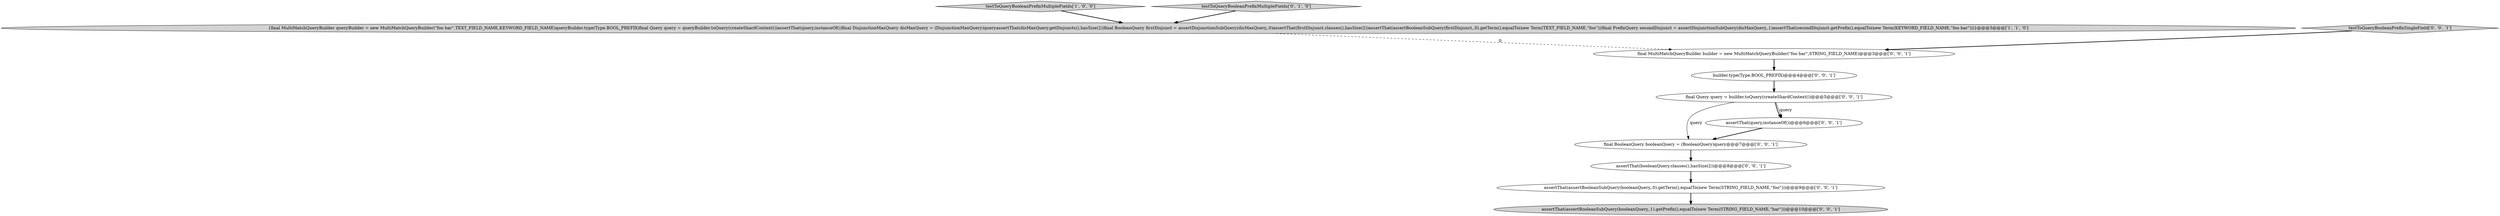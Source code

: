 digraph {
3 [style = filled, label = "final MultiMatchQueryBuilder builder = new MultiMatchQueryBuilder(\"foo bar\",STRING_FIELD_NAME)@@@3@@@['0', '0', '1']", fillcolor = white, shape = ellipse image = "AAA0AAABBB3BBB"];
4 [style = filled, label = "assertThat(booleanQuery.clauses(),hasSize(2))@@@8@@@['0', '0', '1']", fillcolor = white, shape = ellipse image = "AAA0AAABBB3BBB"];
5 [style = filled, label = "final BooleanQuery booleanQuery = (BooleanQuery)query@@@7@@@['0', '0', '1']", fillcolor = white, shape = ellipse image = "AAA0AAABBB3BBB"];
6 [style = filled, label = "assertThat(assertBooleanSubQuery(booleanQuery,,1).getPrefix(),equalTo(new Term(STRING_FIELD_NAME,\"bar\")))@@@10@@@['0', '0', '1']", fillcolor = lightgray, shape = ellipse image = "AAA0AAABBB3BBB"];
0 [style = filled, label = "{final MultiMatchQueryBuilder queryBuilder = new MultiMatchQueryBuilder(\"foo bar\",TEXT_FIELD_NAME,KEYWORD_FIELD_NAME)queryBuilder.type(Type.BOOL_PREFIX)final Query query = queryBuilder.toQuery(createShardContext())assertThat(query,instanceOf())final DisjunctionMaxQuery disMaxQuery = (DisjunctionMaxQuery)queryassertThat(disMaxQuery.getDisjuncts(),hasSize(2))final BooleanQuery firstDisjunct = assertDisjunctionSubQuery(disMaxQuery,,0)assertThat(firstDisjunct.clauses(),hasSize(2))assertThat(assertBooleanSubQuery(firstDisjunct,,0).getTerm(),equalTo(new Term(TEXT_FIELD_NAME,\"foo\")))final PrefixQuery secondDisjunct = assertDisjunctionSubQuery(disMaxQuery,,1)assertThat(secondDisjunct.getPrefix(),equalTo(new Term(KEYWORD_FIELD_NAME,\"foo bar\")))}@@@3@@@['1', '1', '0']", fillcolor = lightgray, shape = ellipse image = "AAA0AAABBB1BBB"];
11 [style = filled, label = "testToQueryBooleanPrefixSingleField['0', '0', '1']", fillcolor = lightgray, shape = diamond image = "AAA0AAABBB3BBB"];
10 [style = filled, label = "assertThat(assertBooleanSubQuery(booleanQuery,,0).getTerm(),equalTo(new Term(STRING_FIELD_NAME,\"foo\")))@@@9@@@['0', '0', '1']", fillcolor = white, shape = ellipse image = "AAA0AAABBB3BBB"];
1 [style = filled, label = "testToQueryBooleanPrefixMultipleFields['1', '0', '0']", fillcolor = lightgray, shape = diamond image = "AAA0AAABBB1BBB"];
8 [style = filled, label = "assertThat(query,instanceOf())@@@6@@@['0', '0', '1']", fillcolor = white, shape = ellipse image = "AAA0AAABBB3BBB"];
7 [style = filled, label = "final Query query = builder.toQuery(createShardContext())@@@5@@@['0', '0', '1']", fillcolor = white, shape = ellipse image = "AAA0AAABBB3BBB"];
9 [style = filled, label = "builder.type(Type.BOOL_PREFIX)@@@4@@@['0', '0', '1']", fillcolor = white, shape = ellipse image = "AAA0AAABBB3BBB"];
2 [style = filled, label = "testToQueryBooleanPrefixMultipleFields['0', '1', '0']", fillcolor = lightgray, shape = diamond image = "AAA0AAABBB2BBB"];
4->10 [style = bold, label=""];
11->3 [style = bold, label=""];
2->0 [style = bold, label=""];
7->5 [style = solid, label="query"];
0->3 [style = dashed, label="0"];
7->8 [style = bold, label=""];
8->5 [style = bold, label=""];
10->6 [style = bold, label=""];
3->9 [style = bold, label=""];
7->8 [style = solid, label="query"];
5->4 [style = bold, label=""];
1->0 [style = bold, label=""];
9->7 [style = bold, label=""];
}
